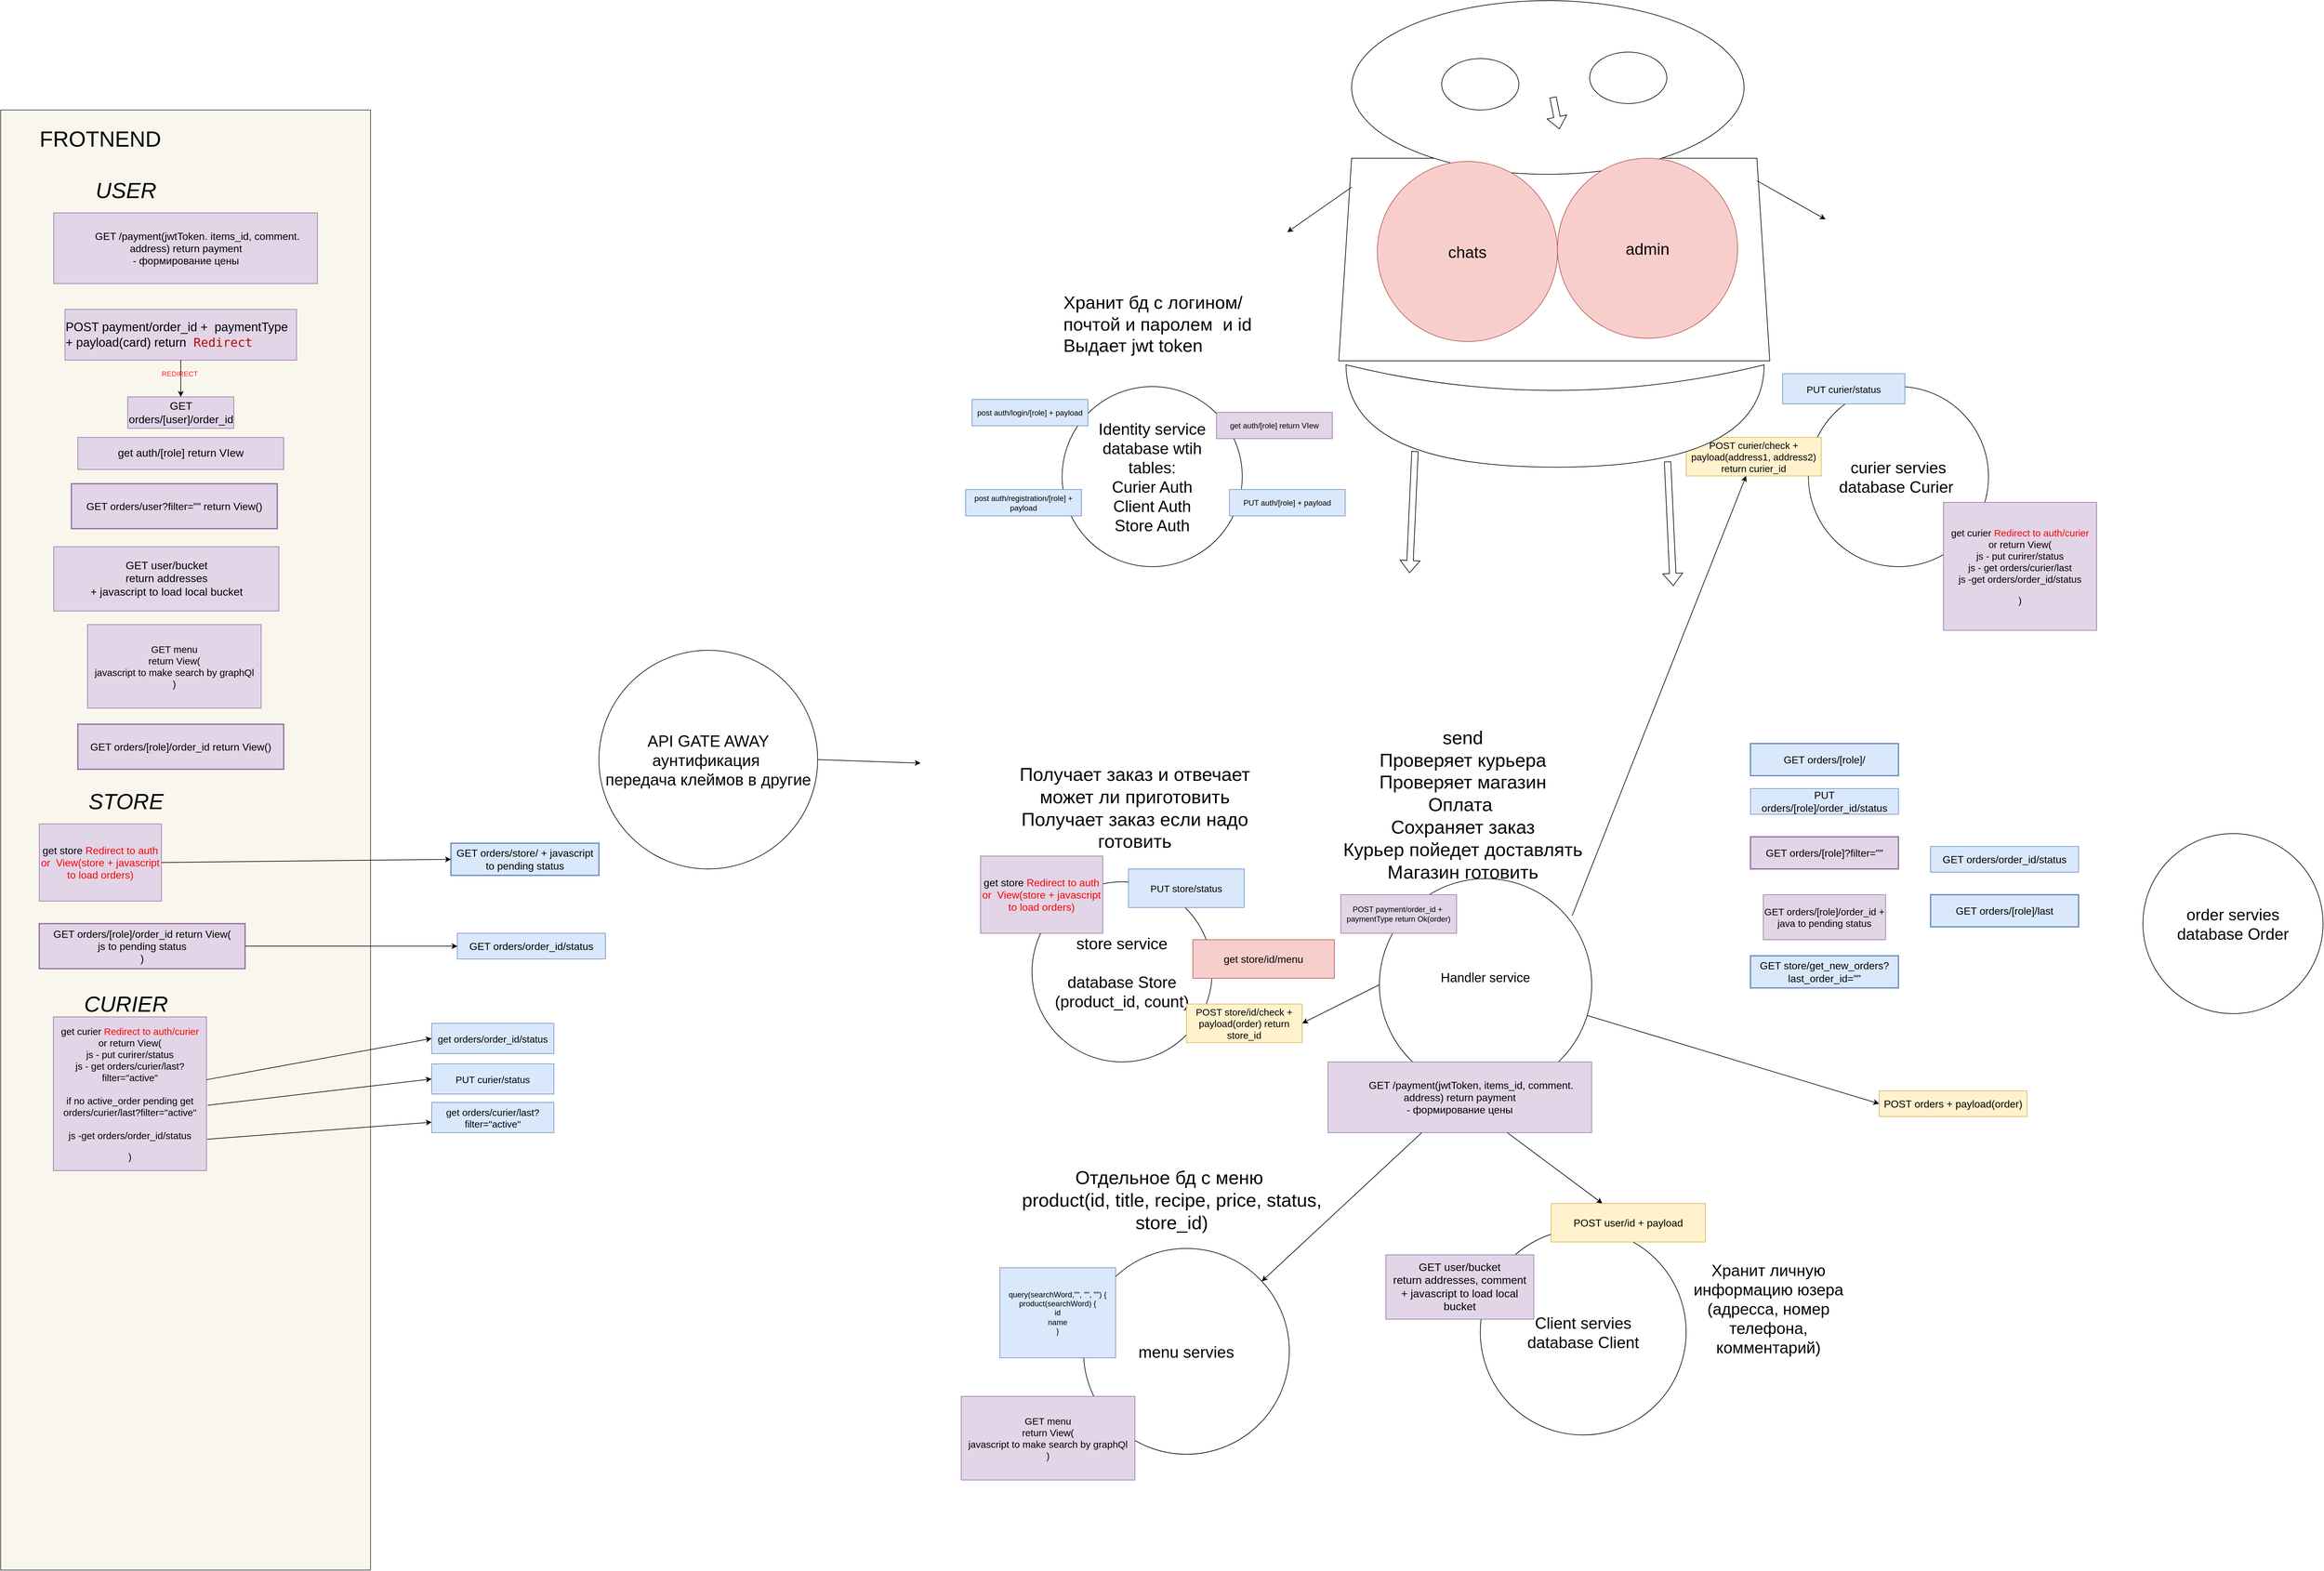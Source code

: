 <mxfile version="24.5.3" type="device">
  <diagram id="R2lEEEUBdFMjLlhIrx00" name="Page-1">
    <mxGraphModel dx="4880" dy="1977" grid="1" gridSize="10" guides="1" tooltips="1" connect="1" arrows="1" fold="1" page="1" pageScale="1" pageWidth="850" pageHeight="1100" math="0" shadow="0" extFonts="Permanent Marker^https://fonts.googleapis.com/css?family=Permanent+Marker">
      <root>
        <mxCell id="0" />
        <mxCell id="1" parent="0" />
        <mxCell id="Ky2Qih_hSy-ksreulfnS-13" value="" style="shape=trapezoid;perimeter=trapezoidPerimeter;whiteSpace=wrap;html=1;fixedSize=1;" parent="1" vertex="1">
          <mxGeometry x="-600" y="-675" width="670" height="315" as="geometry" />
        </mxCell>
        <mxCell id="Ky2Qih_hSy-ksreulfnS-9" value="" style="ellipse;whiteSpace=wrap;html=1;" parent="1" vertex="1">
          <mxGeometry x="-580" y="-920" width="610" height="270" as="geometry" />
        </mxCell>
        <mxCell id="zL88cZ5-dbj0pFDrKGPi-1" value="&lt;font style=&quot;font-size: 25px;&quot;&gt;Identity service&lt;/font&gt;&lt;div&gt;database wtih&lt;/div&gt;&lt;div&gt;tables:&lt;/div&gt;&lt;div&gt;Curier Auth&lt;/div&gt;&lt;div&gt;Client Auth&lt;br&gt;&lt;/div&gt;&lt;div&gt;Store Auth&lt;br&gt;&lt;/div&gt;" style="ellipse;whiteSpace=wrap;html=1;aspect=fixed;fontSize=25;" parent="1" vertex="1">
          <mxGeometry x="-1030" y="-320" width="280" height="280" as="geometry" />
        </mxCell>
        <mxCell id="zL88cZ5-dbj0pFDrKGPi-2" value="&lt;font style=&quot;font-size: 25px;&quot;&gt;store service&lt;/font&gt;&lt;div style=&quot;font-size: 25px;&quot;&gt;&lt;font style=&quot;font-size: 25px;&quot;&gt;&lt;br style=&quot;font-size: 25px;&quot;&gt;&lt;/font&gt;&lt;/div&gt;&lt;div style=&quot;font-size: 25px;&quot;&gt;&lt;span style=&quot;font-size: 25px;&quot;&gt;database Store&lt;/span&gt;&lt;/div&gt;&lt;div style=&quot;font-size: 25px;&quot;&gt;(product_id, count)&lt;/div&gt;" style="ellipse;whiteSpace=wrap;html=1;aspect=fixed;fontSize=25;" parent="1" vertex="1">
          <mxGeometry x="-1076.82" y="450" width="280" height="280" as="geometry" />
        </mxCell>
        <mxCell id="QIvz0lLibbmk9-35OR3x-1" value="&lt;font style=&quot;font-size: 25px;&quot;&gt;chats&lt;/font&gt;" style="ellipse;whiteSpace=wrap;html=1;aspect=fixed;fillColor=#f8cecc;strokeColor=#b85450;fontSize=25;" parent="1" vertex="1">
          <mxGeometry x="-540" y="-670" width="280" height="280" as="geometry" />
        </mxCell>
        <mxCell id="QIvz0lLibbmk9-35OR3x-2" value="&lt;font style=&quot;font-size: 25px;&quot;&gt;curier servies&lt;/font&gt;&lt;div style=&quot;font-size: 25px;&quot;&gt;database Curier&amp;nbsp;&lt;/div&gt;" style="ellipse;whiteSpace=wrap;html=1;aspect=fixed;fontSize=25;" parent="1" vertex="1">
          <mxGeometry x="130" y="-320" width="280" height="280" as="geometry" />
        </mxCell>
        <mxCell id="QIvz0lLibbmk9-35OR3x-7" value="&lt;font style=&quot;font-size: 25px;&quot;&gt;order servies&lt;/font&gt;&lt;div style=&quot;font-size: 25px;&quot;&gt;database Order&lt;/div&gt;" style="ellipse;whiteSpace=wrap;html=1;aspect=fixed;fontSize=25;" parent="1" vertex="1">
          <mxGeometry x="650" y="375" width="280" height="280" as="geometry" />
        </mxCell>
        <mxCell id="QIvz0lLibbmk9-35OR3x-8" value="&lt;font style=&quot;font-size: 25px;&quot;&gt;Client servies&lt;/font&gt;&lt;div style=&quot;font-size: 25px;&quot;&gt;database Client&lt;/div&gt;" style="ellipse;whiteSpace=wrap;html=1;aspect=fixed;fontSize=25;" parent="1" vertex="1">
          <mxGeometry x="-380" y="990" width="320" height="320" as="geometry" />
        </mxCell>
        <mxCell id="QIvz0lLibbmk9-35OR3x-9" value="API GATE AWAY&lt;div style=&quot;font-size: 25px;&quot;&gt;аунтификация&amp;nbsp;&lt;br style=&quot;font-size: 25px;&quot;&gt;передача клеймов в другие&lt;/div&gt;" style="ellipse;whiteSpace=wrap;html=1;aspect=fixed;fontSize=25;" parent="1" vertex="1">
          <mxGeometry x="-1750" y="90" width="340" height="340" as="geometry" />
        </mxCell>
        <mxCell id="QIvz0lLibbmk9-35OR3x-12" value="" style="endArrow=classic;html=1;rounded=0;exitX=1;exitY=0.5;exitDx=0;exitDy=0;" parent="1" source="QIvz0lLibbmk9-35OR3x-9" edge="1">
          <mxGeometry width="50" height="50" relative="1" as="geometry">
            <mxPoint x="-750" y="80" as="sourcePoint" />
            <mxPoint x="-1250.0" y="265.492" as="targetPoint" />
          </mxGeometry>
        </mxCell>
        <mxCell id="QIvz0lLibbmk9-35OR3x-13" value="&lt;h1 style=&quot;margin-top: 0px; font-size: 28px;&quot;&gt;&lt;font style=&quot;font-size: 28px;&quot;&gt;&lt;br&gt;&lt;/font&gt;&lt;/h1&gt;&lt;div style=&quot;font-size: 28px;&quot;&gt;&lt;font style=&quot;font-size: 28px;&quot;&gt;&lt;br&gt;&lt;span style=&quot;background-color: initial;&quot;&gt;Хранит бд с логином/почтой и паролем&amp;nbsp; и id&lt;/span&gt;&lt;br&gt;&lt;/font&gt;&lt;/div&gt;&lt;div style=&quot;font-size: 28px;&quot;&gt;&lt;font style=&quot;font-size: 28px;&quot;&gt;Выдает jwt token&lt;/font&gt;&lt;/div&gt;&lt;div style=&quot;font-size: 28px;&quot;&gt;&lt;font style=&quot;font-size: 28px;&quot;&gt;&amp;nbsp;&lt;/font&gt;&lt;/div&gt;" style="text;html=1;whiteSpace=wrap;overflow=hidden;rounded=0;" parent="1" vertex="1">
          <mxGeometry x="-1030" y="-560" width="320" height="391" as="geometry" />
        </mxCell>
        <mxCell id="QIvz0lLibbmk9-35OR3x-15" value="post auth/login/[role]&lt;span style=&quot;color: rgba(0, 0, 0, 0); font-family: monospace; font-size: 0px; text-align: start; text-wrap: nowrap;&quot;&gt;%3CmxGraphModel%3E%3Croot%3E%3CmxCell%20id%3D%220%22%2F%3E%3CmxCell%20id%3D%221%22%20parent%3D%220%22%2F%3E%3CmxCell%20id%3D%222%22%20value%3D%22AUTH%26lt%3Bdiv%26gt%3B%D0%BF%D0%BE%D1%87%D1%82%D0%B0%26lt%3B%2Fdiv%26gt%3B%26lt%3Bdiv%26gt%3B%D0%BF%D0%B0%D1%80%D0%BE%D0%BB%D1%8C%26lt%3B%2Fdiv%26gt%3B%26lt%3Bdiv%26gt%3B%D0%BA%D0%BD%D0%BE%D0%BF%D0%BA%D0%B0%20auth%26lt%3Bbr%26gt%3B%26lt%3B%2Fdiv%26gt%3B%22%20style%3D%22rounded%3D0%3BwhiteSpace%3Dwrap%3Bhtml%3D1%3B%22%20vertex%3D%221%22%20parent%3D%221%22%3E%3CmxGeometry%20x%3D%22-380%22%20y%3D%22491%22%20width%3D%22180%22%20height%3D%22180%22%20as%3D%22geometry%22%2F%3E%3C%2FmxCell%3E%3CmxCell%20id%3D%223%22%20value%3D%22client%2Fauth%22%20style%3D%22rounded%3D0%3BwhiteSpace%3Dwrap%3Bhtml%3D1%3BfillColor%3D%23fff2cc%3BstrokeColor%3D%23d6b656%3B%22%20vertex%3D%221%22%20parent%3D%221%22%3E%3CmxGeometry%20x%3D%22-380%22%20y%3D%22450%22%20width%3D%22180%22%20height%3D%2241%22%20as%3D%22geometry%22%2F%3E%3C%2FmxCell%3E%3C%2Froot%3E%3C%2FmxGraphModel%lol&lt;/span&gt;&amp;nbsp;+ payload" style="rounded=0;whiteSpace=wrap;html=1;fillColor=#dae8fc;strokeColor=#6c8ebf;" parent="1" vertex="1">
          <mxGeometry x="-1170" y="-300" width="180" height="41" as="geometry" />
        </mxCell>
        <mxCell id="QIvz0lLibbmk9-35OR3x-20" value="post auth/registration/[role]&lt;span style=&quot;color: rgba(0, 0, 0, 0); font-family: monospace; font-size: 0px; text-align: start; text-wrap: nowrap;&quot;&gt;%3CmxGraphModel%3E%3Croot%3E%3CmxCell%20id%3D%220%22%2F%3E%3CmxCell%20id%3D%221%22%20parent%3D%220%22%2F%3E%3CmxCell%20id%3D%222%22%20value%3D%22AUTH%26lt%3Bdiv%26gt%3B%D0%BF%D0%BE%D1%87%D1%82%D0%B0%26lt%3B%2Fdiv%26gt%3B%26lt%3Bdiv%26gt%3B%D0%BF%D0%B0%D1%80%D0%BE%D0%BB%D1%8C%26lt%3B%2Fdiv%26gt%3B%26lt%3Bdiv%26gt%3B%D0%BA%D0%BD%D0%BE%D0%BF%D0%BA%D0%B0%20auth%26lt%3Bbr%26gt%3B%26lt%3B%2Fdiv%26gt%3B%22%20style%3D%22rounded%3D0%3BwhiteSpace%3Dwrap%3Bhtml%3D1%3B%22%20vertex%3D%221%22%20parent%3D%221%22%3E%3CmxGeometry%20x%3D%22-380%22%20y%3D%22491%22%20width%3D%22180%22%20height%3D%22180%22%20as%3D%22geometry%22%2F%3E%3C%2FmxCell%3E%3CmxCell%20id%3D%223%22%20value%3D%22client%2Fauth%22%20style%3D%22rounded%3D0%3BwhiteSpace%3Dwrap%3Bhtml%3D1%3BfillColor%3D%23fff2cc%3BstrokeColor%3D%23d6b656%3B%22%20vertex%3D%221%22%20parent%3D%221%22%3E%3CmxGeometry%20x%3D%22-380%22%20y%3D%22450%22%20width%3D%22180%22%20height%3D%2241%22%20as%3D%22geometry%22%2F%3E%3C%2FmxCell%3E%3C%2Froot%3E%3C%2FmxGraphModel%lol&lt;/span&gt;&amp;nbsp;+ payload" style="rounded=0;whiteSpace=wrap;html=1;fillColor=#dae8fc;strokeColor=#6c8ebf;" parent="1" vertex="1">
          <mxGeometry x="-1180" y="-160" width="180" height="41" as="geometry" />
        </mxCell>
        <mxCell id="QIvz0lLibbmk9-35OR3x-24" value="get auth/[role] return VIew" style="rounded=0;whiteSpace=wrap;html=1;fillColor=#e1d5e7;strokeColor=#9673a6;" parent="1" vertex="1">
          <mxGeometry x="-790" y="-280" width="180" height="41" as="geometry" />
        </mxCell>
        <mxCell id="QIvz0lLibbmk9-35OR3x-27" value="PUT auth/[role]&lt;span style=&quot;color: rgba(0, 0, 0, 0); font-family: monospace; font-size: 0px; text-align: start; text-wrap: nowrap;&quot;&gt;%3CmxGraphModel%3E%3Croot%3E%3CmxCell%20id%3D%220%22%2F%3E%3CmxCell%20id%3D%221%22%20parent%3D%220%22%2F%3E%3CmxCell%20id%3D%222%22%20value%3D%22AUTH%26lt%3Bdiv%26gt%3B%D0%BF%D0%BE%D1%87%D1%82%D0%B0%26lt%3B%2Fdiv%26gt%3B%26lt%3Bdiv%26gt%3B%D0%BF%D0%B0%D1%80%D0%BE%D0%BB%D1%8C%26lt%3B%2Fdiv%26gt%3B%26lt%3Bdiv%26gt%3B%D0%BA%D0%BD%D0%BE%D0%BF%D0%BA%D0%B0%20auth%26lt%3Bbr%26gt%3B%26lt%3B%2Fdiv%26gt%3B%22%20style%3D%22rounded%3D0%3BwhiteSpace%3Dwrap%3Bhtml%3D1%3B%22%20vertex%3D%221%22%20parent%3D%221%22%3E%3CmxGeometry%20x%3D%22-380%22%20y%3D%22491%22%20width%3D%22180%22%20height%3D%22180%22%20as%3D%22geometry%22%2F%3E%3C%2FmxCell%3E%3CmxCell%20id%3D%223%22%20value%3D%22client%2Fauth%22%20style%3D%22rounded%3D0%3BwhiteSpace%3Dwrap%3Bhtml%3D1%3BfillColor%3D%23fff2cc%3BstrokeColor%3D%23d6b656%3B%22%20vertex%3D%221%22%20parent%3D%221%22%3E%3CmxGeometry%20x%3D%22-380%22%20y%3D%22450%22%20width%3D%22180%22%20height%3D%2241%22%20as%3D%22geometry%22%2F%3E%3C%2FmxCell%3E%3C%2Froot%3E%3C%2FmxGraphModel%lol&lt;/span&gt;&amp;nbsp;+ payload" style="rounded=0;whiteSpace=wrap;html=1;fillColor=#dae8fc;strokeColor=#6c8ebf;" parent="1" vertex="1">
          <mxGeometry x="-770" y="-160" width="180" height="41" as="geometry" />
        </mxCell>
        <mxCell id="QIvz0lLibbmk9-35OR3x-31" value="GET orders/[role]?filter=&quot;&quot;" style="rounded=0;whiteSpace=wrap;html=1;fillColor=#e1d5e7;strokeColor=#9673a6;strokeWidth=2;fontSize=16;" parent="1" vertex="1">
          <mxGeometry x="40" y="380" width="230" height="50" as="geometry" />
        </mxCell>
        <mxCell id="QIvz0lLibbmk9-35OR3x-33" value="PUT store/status" style="rounded=0;whiteSpace=wrap;html=1;fillColor=#dae8fc;strokeColor=#6c8ebf;fontSize=15;" parent="1" vertex="1">
          <mxGeometry x="-926.82" y="430" width="180" height="60" as="geometry" />
        </mxCell>
        <mxCell id="QIvz0lLibbmk9-35OR3x-35" value="GET orders/[role]/order_id + java to pending status" style="rounded=0;whiteSpace=wrap;html=1;fillColor=#e1d5e7;strokeColor=#9673a6;fontSize=15;" parent="1" vertex="1">
          <mxGeometry x="60" y="470" width="190" height="70" as="geometry" />
        </mxCell>
        <mxCell id="QIvz0lLibbmk9-35OR3x-37" value="get store &lt;font color=&quot;#ff0000&quot;&gt;Redirect to auth or&amp;nbsp; View(store + javascript to load orders)&lt;/font&gt;" style="rounded=0;whiteSpace=wrap;html=1;fontSize=16;fillColor=#e1d5e7;strokeColor=#9673a6;" parent="1" vertex="1">
          <mxGeometry x="-1156.82" y="410" width="190" height="120" as="geometry" />
        </mxCell>
        <mxCell id="QIvz0lLibbmk9-35OR3x-38" value="get store/id/menu" style="rounded=0;whiteSpace=wrap;html=1;fontSize=16;fillColor=#f8cecc;strokeColor=#b85450;" parent="1" vertex="1">
          <mxGeometry x="-826.82" y="540" width="220" height="60" as="geometry" />
        </mxCell>
        <mxCell id="QIvz0lLibbmk9-35OR3x-39" value="POST store/id/check + payload(order) return store_id" style="rounded=0;whiteSpace=wrap;html=1;fillColor=#fff2cc;strokeColor=#d6b656;fontSize=15;" parent="1" vertex="1">
          <mxGeometry x="-836.82" y="640" width="180" height="60" as="geometry" />
        </mxCell>
        <mxCell id="QIvz0lLibbmk9-35OR3x-40" value="&lt;font style=&quot;font-size: 20px;&quot;&gt;Handler service&lt;/font&gt;&lt;div&gt;&lt;font style=&quot;font-size: 20px;&quot;&gt;&lt;br&gt;&lt;/font&gt;&lt;/div&gt;" style="ellipse;whiteSpace=wrap;html=1;aspect=fixed;" parent="1" vertex="1">
          <mxGeometry x="-536.82" y="445" width="330" height="330" as="geometry" />
        </mxCell>
        <mxCell id="QIvz0lLibbmk9-35OR3x-44" value="Получает заказ и отвечает может ли приготовить&lt;div&gt;Получает заказ если надо готовить&lt;/div&gt;" style="text;html=1;align=center;verticalAlign=middle;whiteSpace=wrap;rounded=0;fontSize=29;" parent="1" vertex="1">
          <mxGeometry x="-1101.82" y="230" width="370" height="210" as="geometry" />
        </mxCell>
        <mxCell id="QIvz0lLibbmk9-35OR3x-48" value="POST curier/check + payload(address1, address2)&lt;div&gt;return curier_id&lt;/div&gt;" style="rounded=0;whiteSpace=wrap;html=1;fillColor=#fff2cc;strokeColor=#d6b656;fontSize=15;" parent="1" vertex="1">
          <mxGeometry x="-60" y="-241" width="210" height="60" as="geometry" />
        </mxCell>
        <mxCell id="QIvz0lLibbmk9-35OR3x-50" value="POST orders + payload(order)" style="rounded=0;whiteSpace=wrap;html=1;fillColor=#fff2cc;strokeColor=#d6b656;fontSize=16;" parent="1" vertex="1">
          <mxGeometry x="240" y="775" width="230" height="40" as="geometry" />
        </mxCell>
        <mxCell id="QIvz0lLibbmk9-35OR3x-52" value="&lt;div&gt;&lt;br&gt;&lt;/div&gt;&lt;div&gt;send&lt;/div&gt;&lt;div&gt;Проверяет курьера&lt;/div&gt;&lt;div&gt;Проверяет магазин&lt;/div&gt;&lt;div&gt;Оплата&amp;nbsp;&lt;/div&gt;&lt;div&gt;Сохраняет заказ&lt;/div&gt;Курьер пойедет доставлять&lt;div&gt;&lt;div&gt;Магазин готовить&lt;br&gt;&lt;div&gt;&lt;br&gt;&lt;/div&gt;&lt;/div&gt;&lt;/div&gt;" style="text;html=1;align=center;verticalAlign=middle;whiteSpace=wrap;rounded=0;fontSize=29;" parent="1" vertex="1">
          <mxGeometry x="-596.82" y="205" width="380" height="250" as="geometry" />
        </mxCell>
        <mxCell id="QIvz0lLibbmk9-35OR3x-53" value="menu servies" style="ellipse;whiteSpace=wrap;html=1;aspect=fixed;fontSize=25;" parent="1" vertex="1">
          <mxGeometry x="-996.82" y="1020" width="320" height="320" as="geometry" />
        </mxCell>
        <mxCell id="QIvz0lLibbmk9-35OR3x-54" value="Отдельное бд с меню&amp;nbsp;&lt;div&gt;product(id, title, recipe, price, status, store_id)&lt;/div&gt;" style="text;html=1;align=center;verticalAlign=middle;whiteSpace=wrap;rounded=0;fontSize=29;" parent="1" vertex="1">
          <mxGeometry x="-1111.82" y="840" width="505" height="210" as="geometry" />
        </mxCell>
        <mxCell id="QIvz0lLibbmk9-35OR3x-74" value="&lt;span style=&quot;white-space: pre; font-size: 16px;&quot;&gt;&#x9;&lt;/span&gt;GET /payment(jwtToken, items_id, comment. address) return payment&lt;div&gt;- формирование цены&lt;/div&gt;" style="rounded=0;whiteSpace=wrap;html=1;fillColor=#e1d5e7;strokeColor=#9673a6;fontSize=16;" parent="1" vertex="1">
          <mxGeometry x="-616.82" y="730" width="410" height="110" as="geometry" />
        </mxCell>
        <mxCell id="QIvz0lLibbmk9-35OR3x-77" value="POST payment/order_id +&amp;nbsp; paymentType return&lt;span style=&quot;color: rgba(0, 0, 0, 0); font-family: monospace; font-size: 0px; text-align: start; text-wrap: nowrap;&quot;&gt;%3CmxGraphModel%3E%3Croot%3E%3CmxCell%20id%3D%220%22%2F%3E%3CmxCell%20id%3D%221%22%20parent%3D%220%22%2F%3E%3CmxCell%20id%3D%222%22%20value%3D%22%D0%97%D0%90%D0%9A%D0%90%D0%97%D0%90%26lt%3Bdiv%26gt%3B%26lt%3Bdiv%26gt%3Bitems%26lt%3B%2Fdiv%26gt%3B%26lt%3Bdiv%26gt%3B%D0%BA%D0%BE%D0%BC%D0%BC%D0%B5%D0%BD%D1%82%D0%B0%D1%80%D0%B8%D0%B9%26lt%3B%2Fdiv%26gt%3B%26lt%3Bdiv%26gt%3B%26lt%3Bspan%20style%3D%26quot%3Bbackground-color%3A%20initial%3B%26quot%3B%26gt%3B%D0%B0%D0%B4%D1%80%D0%B5%D1%81%D1%81%26lt%3B%2Fspan%26gt%3B%26lt%3B%2Fdiv%26gt%3B%26lt%3B%2Fdiv%26gt%3B%26lt%3Bdiv%26gt%3B%26lt%3Bspan%20style%3D%26quot%3Bbackground-color%3A%20initial%3B%26quot%3B%26gt%3B%D0%BA%D0%BD%D0%BE%D0%BF%D0%BA%D0%B0%20%D0%B4%D0%BB%D1%8F%20%D1%81%D0%B2%D1%8F%D0%B7%D0%B8%20%D1%81%20%D0%BA%D1%83%D1%80%D1%8C%D0%B5%D1%80%D0%BE%D0%BC%26lt%3B%2Fspan%26gt%3B%26lt%3B%2Fdiv%26gt%3B%26lt%3Bdiv%26gt%3B%26lt%3Bspan%20style%3D%26quot%3Bbackground-color%3A%20initial%3B%26quot%3B%26gt%3B%D1%81%D1%82%D0%B0%D1%82%D1%83%D1%81%20%D0%B7%D0%B0%D0%BA%D0%B0%D0%B7%D0%B0%26lt%3B%2Fspan%26gt%3B%26lt%3B%2Fdiv%26gt%3B%26lt%3Bdiv%26gt%3B%D0%BE%D1%82%D0%BC%D0%B5%D0%BD%D0%B8%D1%82%D1%8C%20%D0%B7%D0%B0%D0%BA%D0%B0%D0%B7%26lt%3B%2Fdiv%26gt%3B%26lt%3Bdiv%26gt%3B%D0%BA%D0%BD%D0%BE%D0%BF%D0%BA%D0%B0%20%D0%BC%D0%B5%D0%BD%D1%8E%26lt%3B%2Fdiv%26gt%3B%22%20style%3D%22rounded%3D0%3BwhiteSpace%3Dwrap%3Bhtml%3D1%3B%22%20vertex%3D%221%22%20parent%3D%221%22%3E%3CmxGeometry%20x%3D%22850%22%20y%3D%22-190%22%20width%3D%22180%22%20height%3D%22180%22%20as%3D%22geometry%22%2F%3E%3C%2FmxCell%3E%3C%2Froot%3E%3C%2FmxGraphModel%3E&lt;/span&gt;&amp;nbsp;Ok(order)" style="rounded=0;whiteSpace=wrap;html=1;fillColor=#e1d5e7;strokeColor=#9673a6;" parent="1" vertex="1">
          <mxGeometry x="-596.82" y="470" width="180" height="60" as="geometry" />
        </mxCell>
        <mxCell id="QIvz0lLibbmk9-35OR3x-79" value="" style="endArrow=classic;html=1;rounded=0;" parent="1" source="QIvz0lLibbmk9-35OR3x-74" target="QIvz0lLibbmk9-35OR3x-53" edge="1">
          <mxGeometry width="50" height="50" relative="1" as="geometry">
            <mxPoint x="-286.82" y="1100" as="sourcePoint" />
            <mxPoint x="-626.82" y="1120" as="targetPoint" />
          </mxGeometry>
        </mxCell>
        <mxCell id="QIvz0lLibbmk9-35OR3x-80" value="" style="endArrow=classic;html=1;rounded=0;entryX=1;entryY=0.5;entryDx=0;entryDy=0;exitX=0;exitY=0.5;exitDx=0;exitDy=0;" parent="1" source="QIvz0lLibbmk9-35OR3x-40" target="QIvz0lLibbmk9-35OR3x-39" edge="1">
          <mxGeometry width="50" height="50" relative="1" as="geometry">
            <mxPoint x="-456.82" y="610" as="sourcePoint" />
            <mxPoint x="-406.82" y="560" as="targetPoint" />
          </mxGeometry>
        </mxCell>
        <mxCell id="uSp2vb8cIfK5iEtFHCDi-3" value="PUT curier/status" style="rounded=0;whiteSpace=wrap;html=1;fillColor=#dae8fc;strokeColor=#6c8ebf;fontSize=15;" parent="1" vertex="1">
          <mxGeometry x="90" y="-340" width="190" height="47" as="geometry" />
        </mxCell>
        <mxCell id="uSp2vb8cIfK5iEtFHCDi-5" value="query(searchWord,&quot;&quot;, &quot;&quot;, &quot;&quot;) {&lt;div&gt;product(&lt;span style=&quot;background-color: initial;&quot;&gt;searchWord&lt;/span&gt;&lt;span style=&quot;background-color: initial;&quot;&gt;) {&lt;/span&gt;&lt;/div&gt;&lt;div&gt;id&lt;/div&gt;&lt;div&gt;name&lt;/div&gt;&lt;div&gt;}&lt;/div&gt;" style="rounded=0;whiteSpace=wrap;html=1;fillColor=#dae8fc;strokeColor=#6c8ebf;" parent="1" vertex="1">
          <mxGeometry x="-1126.82" y="1050" width="180" height="140" as="geometry" />
        </mxCell>
        <mxCell id="uSp2vb8cIfK5iEtFHCDi-6" value="" style="rounded=0;whiteSpace=wrap;html=1;fillColor=#f9f7ed;strokeColor=#36393d;" parent="1" vertex="1">
          <mxGeometry x="-2680" y="-750" width="575" height="2270" as="geometry" />
        </mxCell>
        <mxCell id="uSp2vb8cIfK5iEtFHCDi-7" value="FROTNEND" style="text;html=1;align=center;verticalAlign=middle;whiteSpace=wrap;rounded=0;fontSize=34;" parent="1" vertex="1">
          <mxGeometry x="-2650" y="-720" width="250" height="30" as="geometry" />
        </mxCell>
        <mxCell id="uSp2vb8cIfK5iEtFHCDi-10" value="&lt;span style=&quot;white-space: pre; font-size: 16px;&quot;&gt;&#x9;&lt;/span&gt;GET /payment(jwtToken. items_id, comment. address) return payment&lt;div&gt;- формирование цены&lt;/div&gt;" style="rounded=0;whiteSpace=wrap;html=1;fontSize=16;fillColor=#e1d5e7;strokeColor=#9673a6;" parent="1" vertex="1">
          <mxGeometry x="-2597.5" y="-590" width="410" height="110" as="geometry" />
        </mxCell>
        <mxCell id="uSp2vb8cIfK5iEtFHCDi-18" value="" style="edgeStyle=orthogonalEdgeStyle;rounded=0;orthogonalLoop=1;jettySize=auto;html=1;endArrow=none;endFill=0;" parent="1" source="uSp2vb8cIfK5iEtFHCDi-11" target="uSp2vb8cIfK5iEtFHCDi-15" edge="1">
          <mxGeometry relative="1" as="geometry" />
        </mxCell>
        <mxCell id="uSp2vb8cIfK5iEtFHCDi-19" value="&lt;font color=&quot;#ff1100&quot;&gt;REDIRECT&lt;/font&gt;" style="edgeLabel;html=1;align=center;verticalAlign=middle;resizable=0;points=[];" parent="uSp2vb8cIfK5iEtFHCDi-18" vertex="1" connectable="0">
          <mxGeometry x="-0.287" y="-2" relative="1" as="geometry">
            <mxPoint as="offset" />
          </mxGeometry>
        </mxCell>
        <mxCell id="uSp2vb8cIfK5iEtFHCDi-11" value="&lt;div style=&quot;text-align: start;&quot;&gt;&lt;span style=&quot;background-color: initial;&quot;&gt;POST payment/order_id +&amp;nbsp; paymentType&amp;nbsp; + payload(card) return&lt;font face=&quot;monospace&quot; color=&quot;#ba0000&quot;&gt;&lt;span style=&quot;text-wrap: nowrap;&quot;&gt;&amp;nbsp;Redirect&lt;/span&gt;&lt;/font&gt;&lt;/span&gt;&lt;/div&gt;" style="rounded=0;whiteSpace=wrap;html=1;fontSize=19;fillColor=#e1d5e7;strokeColor=#9673a6;" parent="1" vertex="1">
          <mxGeometry x="-2580" y="-440" width="360" height="79" as="geometry" />
        </mxCell>
        <mxCell id="uSp2vb8cIfK5iEtFHCDi-52" value="" style="edgeStyle=orthogonalEdgeStyle;rounded=0;orthogonalLoop=1;jettySize=auto;html=1;endArrow=none;endFill=0;startArrow=classic;startFill=1;" parent="1" source="uSp2vb8cIfK5iEtFHCDi-15" target="uSp2vb8cIfK5iEtFHCDi-11" edge="1">
          <mxGeometry relative="1" as="geometry" />
        </mxCell>
        <mxCell id="uSp2vb8cIfK5iEtFHCDi-15" value="GET orders/[user]/order_id" style="rounded=0;whiteSpace=wrap;html=1;fontSize=17;fillColor=#e1d5e7;strokeColor=#9673a6;" parent="1" vertex="1">
          <mxGeometry x="-2482.5" y="-304" width="165" height="49" as="geometry" />
        </mxCell>
        <mxCell id="uSp2vb8cIfK5iEtFHCDi-20" value="GET orders/user?filter=&quot;&quot; return View()" style="rounded=0;whiteSpace=wrap;html=1;strokeWidth=2;fontSize=16;fillColor=#e1d5e7;strokeColor=#9673a6;" parent="1" vertex="1">
          <mxGeometry x="-2570" y="-169" width="320" height="70" as="geometry" />
        </mxCell>
        <mxCell id="uSp2vb8cIfK5iEtFHCDi-21" value="GET user/bucket&lt;div style=&quot;font-size: 17px;&quot;&gt;return addresses, сomment&lt;/div&gt;&lt;div style=&quot;font-size: 17px;&quot;&gt;+ javascript to load local bucket&lt;/div&gt;" style="rounded=0;whiteSpace=wrap;html=1;fontSize=17;fillColor=#e1d5e7;strokeColor=#9673a6;" parent="1" vertex="1">
          <mxGeometry x="-526.82" y="1030" width="230" height="100" as="geometry" />
        </mxCell>
        <mxCell id="uSp2vb8cIfK5iEtFHCDi-22" value="GET user/bucket&lt;div style=&quot;font-size: 17px;&quot;&gt;return addresses&lt;/div&gt;&lt;div style=&quot;font-size: 17px;&quot;&gt;+ javascript to load local bucket&lt;/div&gt;" style="rounded=0;whiteSpace=wrap;html=1;fontSize=17;fillColor=#e1d5e7;strokeColor=#9673a6;" parent="1" vertex="1">
          <mxGeometry x="-2597.5" y="-71" width="350" height="100" as="geometry" />
        </mxCell>
        <mxCell id="uSp2vb8cIfK5iEtFHCDi-23" value="GET menu&lt;div&gt;return View(&lt;/div&gt;&lt;div&gt;javascript to make search by graphQl&lt;/div&gt;&lt;div&gt;)&lt;/div&gt;" style="rounded=0;whiteSpace=wrap;html=1;fontSize=15;fillColor=#e1d5e7;strokeColor=#9673a6;" parent="1" vertex="1">
          <mxGeometry x="-1186.82" y="1250" width="270" height="130" as="geometry" />
        </mxCell>
        <mxCell id="uSp2vb8cIfK5iEtFHCDi-24" value="GET menu&lt;div&gt;return View(&lt;/div&gt;&lt;div&gt;javascript to make search by graphQl&lt;/div&gt;&lt;div&gt;)&lt;/div&gt;" style="rounded=0;whiteSpace=wrap;html=1;fontSize=15;fillColor=#e1d5e7;strokeColor=#9673a6;" parent="1" vertex="1">
          <mxGeometry x="-2545" y="50" width="270" height="130" as="geometry" />
        </mxCell>
        <mxCell id="uSp2vb8cIfK5iEtFHCDi-26" value="" style="endArrow=classic;html=1;rounded=0;" parent="1" source="QIvz0lLibbmk9-35OR3x-74" target="uSp2vb8cIfK5iEtFHCDi-27" edge="1">
          <mxGeometry width="50" height="50" relative="1" as="geometry">
            <mxPoint x="-536.82" y="690" as="sourcePoint" />
            <mxPoint x="-486.82" y="640" as="targetPoint" />
          </mxGeometry>
        </mxCell>
        <mxCell id="uSp2vb8cIfK5iEtFHCDi-27" value="POST user/id + payload" style="rounded=0;whiteSpace=wrap;html=1;fillColor=#fff2cc;strokeColor=#d6b656;fontSize=16;" parent="1" vertex="1">
          <mxGeometry x="-270" y="950" width="240" height="60" as="geometry" />
        </mxCell>
        <mxCell id="uSp2vb8cIfK5iEtFHCDi-28" value="Хранит личную информацию юзера (адресса, номер телефона, комментарий)" style="text;html=1;align=center;verticalAlign=middle;whiteSpace=wrap;rounded=0;fontSize=25;" parent="1" vertex="1">
          <mxGeometry x="-76.82" y="1000" width="290" height="225" as="geometry" />
        </mxCell>
        <mxCell id="uSp2vb8cIfK5iEtFHCDi-29" value="get auth/[role] return VIew" style="rounded=0;whiteSpace=wrap;html=1;fontSize=17;fillColor=#e1d5e7;strokeColor=#9673a6;" parent="1" vertex="1">
          <mxGeometry x="-2560" y="-241" width="320" height="50" as="geometry" />
        </mxCell>
        <mxCell id="uSp2vb8cIfK5iEtFHCDi-35" value="GET orders/[role]/order_id return View()" style="rounded=0;whiteSpace=wrap;html=1;strokeWidth=2;fontSize=16;fillColor=#e1d5e7;strokeColor=#9673a6;" parent="1" vertex="1">
          <mxGeometry x="-2560" y="205" width="320" height="70" as="geometry" />
        </mxCell>
        <mxCell id="uSp2vb8cIfK5iEtFHCDi-36" value="GET orders/order_id/status" style="rounded=0;whiteSpace=wrap;html=1;fillColor=#dae8fc;strokeColor=#6c8ebf;fontSize=16;" parent="1" vertex="1">
          <mxGeometry x="320" y="395" width="230" height="40" as="geometry" />
        </mxCell>
        <mxCell id="uSp2vb8cIfK5iEtFHCDi-41" value="GET store/get_new_orders?last_order_id=&quot;&quot;" style="rounded=0;whiteSpace=wrap;html=1;fillColor=#dae8fc;strokeColor=#6c8ebf;strokeWidth=2;fontSize=16;" parent="1" vertex="1">
          <mxGeometry x="40" y="565" width="230" height="50" as="geometry" />
        </mxCell>
        <mxCell id="uSp2vb8cIfK5iEtFHCDi-45" value="&lt;i&gt;USER&lt;/i&gt;" style="text;html=1;align=center;verticalAlign=middle;whiteSpace=wrap;rounded=0;fontSize=34;" parent="1" vertex="1">
          <mxGeometry x="-2610" y="-640" width="250" height="30" as="geometry" />
        </mxCell>
        <mxCell id="uSp2vb8cIfK5iEtFHCDi-46" value="&lt;i&gt;STORE&lt;/i&gt;" style="text;html=1;align=center;verticalAlign=middle;whiteSpace=wrap;rounded=0;fontSize=34;" parent="1" vertex="1">
          <mxGeometry x="-2610" y="310" width="250" height="30" as="geometry" />
        </mxCell>
        <mxCell id="uSp2vb8cIfK5iEtFHCDi-47" value="get store &lt;font color=&quot;#ff0000&quot;&gt;Redirect to auth or&amp;nbsp; View(store + javascript to load orders)&lt;/font&gt;" style="rounded=0;whiteSpace=wrap;html=1;fontSize=16;fillColor=#e1d5e7;strokeColor=#9673a6;" parent="1" vertex="1">
          <mxGeometry x="-2620" y="360" width="190" height="120" as="geometry" />
        </mxCell>
        <mxCell id="uSp2vb8cIfK5iEtFHCDi-48" value="GET orders/[role]/order_id return View(&lt;br&gt;js to pending status&lt;br&gt;)" style="rounded=0;whiteSpace=wrap;html=1;strokeWidth=2;fontSize=16;fillColor=#e1d5e7;strokeColor=#9673a6;" parent="1" vertex="1">
          <mxGeometry x="-2620" y="515" width="320" height="70" as="geometry" />
        </mxCell>
        <mxCell id="uSp2vb8cIfK5iEtFHCDi-50" style="edgeStyle=orthogonalEdgeStyle;rounded=0;orthogonalLoop=1;jettySize=auto;html=1;exitX=0.5;exitY=1;exitDx=0;exitDy=0;" parent="1" edge="1">
          <mxGeometry relative="1" as="geometry">
            <mxPoint x="268.18" y="910" as="sourcePoint" />
            <mxPoint x="268.18" y="910" as="targetPoint" />
          </mxGeometry>
        </mxCell>
        <mxCell id="uSp2vb8cIfK5iEtFHCDi-51" value="GET orders/store/ + javascript to pending status" style="rounded=0;whiteSpace=wrap;html=1;fillColor=#dae8fc;strokeColor=#6c8ebf;strokeWidth=2;fontSize=16;" parent="1" vertex="1">
          <mxGeometry x="-1980" y="390" width="230" height="50" as="geometry" />
        </mxCell>
        <mxCell id="uSp2vb8cIfK5iEtFHCDi-54" value="" style="endArrow=classic;html=1;rounded=0;exitX=1;exitY=0.5;exitDx=0;exitDy=0;entryX=0;entryY=0.5;entryDx=0;entryDy=0;" parent="1" source="uSp2vb8cIfK5iEtFHCDi-47" target="uSp2vb8cIfK5iEtFHCDi-51" edge="1">
          <mxGeometry width="50" height="50" relative="1" as="geometry">
            <mxPoint x="-2130" y="550" as="sourcePoint" />
            <mxPoint x="-2080" y="500" as="targetPoint" />
          </mxGeometry>
        </mxCell>
        <mxCell id="uSp2vb8cIfK5iEtFHCDi-58" value="GET orders/order_id/status" style="rounded=0;whiteSpace=wrap;html=1;fillColor=#dae8fc;strokeColor=#6c8ebf;fontSize=16;" parent="1" vertex="1">
          <mxGeometry x="-1970" y="530" width="230" height="40" as="geometry" />
        </mxCell>
        <mxCell id="uSp2vb8cIfK5iEtFHCDi-59" value="" style="endArrow=classic;html=1;rounded=0;entryX=0;entryY=0.5;entryDx=0;entryDy=0;exitX=1;exitY=0.5;exitDx=0;exitDy=0;" parent="1" source="uSp2vb8cIfK5iEtFHCDi-48" target="uSp2vb8cIfK5iEtFHCDi-58" edge="1">
          <mxGeometry width="50" height="50" relative="1" as="geometry">
            <mxPoint x="-1835" y="820" as="sourcePoint" />
            <mxPoint x="-1530" y="120" as="targetPoint" />
          </mxGeometry>
        </mxCell>
        <mxCell id="uSp2vb8cIfK5iEtFHCDi-61" value="&lt;i&gt;CURIER&lt;/i&gt;" style="text;html=1;align=center;verticalAlign=middle;whiteSpace=wrap;rounded=0;fontSize=34;" parent="1" vertex="1">
          <mxGeometry x="-2610" y="625" width="250" height="30" as="geometry" />
        </mxCell>
        <mxCell id="uSp2vb8cIfK5iEtFHCDi-64" style="edgeStyle=orthogonalEdgeStyle;rounded=0;orthogonalLoop=1;jettySize=auto;html=1;exitX=0.5;exitY=1;exitDx=0;exitDy=0;" parent="1" source="uSp2vb8cIfK5iEtFHCDi-61" target="uSp2vb8cIfK5iEtFHCDi-61" edge="1">
          <mxGeometry relative="1" as="geometry" />
        </mxCell>
        <mxCell id="uSp2vb8cIfK5iEtFHCDi-66" value="&lt;font style=&quot;font-size: 15px;&quot;&gt;get curier &lt;font color=&quot;#ff0000&quot;&gt;Redirect to auth/curier&lt;/font&gt;&lt;/font&gt;&lt;div&gt;&lt;span style=&quot;font-size: 15px;&quot;&gt;or return View(&lt;/span&gt;&lt;/div&gt;&lt;div&gt;&lt;span style=&quot;font-size: 15px;&quot;&gt;js - put curirer/status&lt;/span&gt;&lt;/div&gt;&lt;div&gt;&lt;span style=&quot;font-size: 15px;&quot;&gt;js - get orders/curier/last&lt;/span&gt;&lt;/div&gt;&lt;div&gt;&lt;span style=&quot;font-size: 15px;&quot;&gt;js -get orders/order_id/status&lt;/span&gt;&lt;/div&gt;&lt;div&gt;&lt;br&gt;&lt;/div&gt;&lt;div&gt;&lt;span style=&quot;font-size: 15px;&quot;&gt;)&lt;/span&gt;&lt;/div&gt;" style="rounded=0;whiteSpace=wrap;html=1;fillColor=#e1d5e7;strokeColor=#9673a6;" parent="1" vertex="1">
          <mxGeometry x="340" y="-140" width="238" height="199" as="geometry" />
        </mxCell>
        <mxCell id="uSp2vb8cIfK5iEtFHCDi-67" value="admin" style="ellipse;whiteSpace=wrap;html=1;aspect=fixed;fillColor=#f8cecc;strokeColor=#b85450;fontSize=25;" parent="1" vertex="1">
          <mxGeometry x="-260" y="-675" width="280" height="280" as="geometry" />
        </mxCell>
        <mxCell id="uSp2vb8cIfK5iEtFHCDi-69" value="PUT orders/[role]/order_id/status" style="rounded=0;whiteSpace=wrap;html=1;fillColor=#dae8fc;strokeColor=#6c8ebf;fontSize=16;" parent="1" vertex="1">
          <mxGeometry x="40" y="305" width="230" height="40" as="geometry" />
        </mxCell>
        <mxCell id="uSp2vb8cIfK5iEtFHCDi-70" value="GET orders/[role]/" style="rounded=0;whiteSpace=wrap;html=1;fillColor=#dae8fc;strokeColor=#6c8ebf;strokeWidth=2;fontSize=16;" parent="1" vertex="1">
          <mxGeometry x="40" y="235" width="230" height="50" as="geometry" />
        </mxCell>
        <mxCell id="uSp2vb8cIfK5iEtFHCDi-72" value="GET orders/[role]/last" style="rounded=0;whiteSpace=wrap;html=1;fillColor=#dae8fc;strokeColor=#6c8ebf;strokeWidth=2;fontSize=16;" parent="1" vertex="1">
          <mxGeometry x="320" y="470" width="230" height="50" as="geometry" />
        </mxCell>
        <mxCell id="7rizeBEekU6UMLCColL1-7" value="" style="endArrow=classic;html=1;rounded=0;exitX=0.908;exitY=0.175;exitDx=0;exitDy=0;exitPerimeter=0;" parent="1" source="QIvz0lLibbmk9-35OR3x-40" target="QIvz0lLibbmk9-35OR3x-48" edge="1">
          <mxGeometry width="50" height="50" relative="1" as="geometry">
            <mxPoint x="-70" y="460" as="sourcePoint" />
            <mxPoint x="-20" y="410" as="targetPoint" />
          </mxGeometry>
        </mxCell>
        <mxCell id="Ky2Qih_hSy-ksreulfnS-1" value="" style="endArrow=classic;html=1;rounded=0;entryX=0;entryY=0.5;entryDx=0;entryDy=0;" parent="1" source="QIvz0lLibbmk9-35OR3x-40" target="QIvz0lLibbmk9-35OR3x-50" edge="1">
          <mxGeometry width="50" height="50" relative="1" as="geometry">
            <mxPoint x="-212.877" y="669.996" as="sourcePoint" />
            <mxPoint x="200" y="790" as="targetPoint" />
          </mxGeometry>
        </mxCell>
        <mxCell id="Ky2Qih_hSy-ksreulfnS-2" value="&lt;font style=&quot;font-size: 15px;&quot;&gt;get curier &lt;font color=&quot;#ff0000&quot;&gt;Redirect to auth/curier&lt;/font&gt;&lt;/font&gt;&lt;div&gt;&lt;span style=&quot;font-size: 15px;&quot;&gt;or return View(&lt;/span&gt;&lt;/div&gt;&lt;div&gt;&lt;span style=&quot;font-size: 15px;&quot;&gt;js - put curirer/status&lt;/span&gt;&lt;/div&gt;&lt;div&gt;&lt;span style=&quot;font-size: 15px;&quot;&gt;js - get orders/curier/last?filter=&quot;active&quot;&lt;/span&gt;&lt;/div&gt;&lt;div&gt;&lt;span style=&quot;font-size: 15px;&quot;&gt;&lt;br&gt;&lt;/span&gt;&lt;/div&gt;&lt;div&gt;&lt;span style=&quot;font-size: 15px;&quot;&gt;if no active_order pending&amp;nbsp;&lt;/span&gt;&lt;span style=&quot;font-size: 15px; background-color: initial;&quot;&gt;get orders/curier/last?filter=&quot;active&quot;&lt;/span&gt;&lt;/div&gt;&lt;div&gt;&lt;span style=&quot;font-size: 15px; background-color: initial;&quot;&gt;&lt;br&gt;&lt;/span&gt;&lt;/div&gt;&lt;div&gt;&lt;span style=&quot;font-size: 15px;&quot;&gt;js -get orders/order_id/status&lt;/span&gt;&lt;/div&gt;&lt;div&gt;&lt;br&gt;&lt;/div&gt;&lt;div&gt;&lt;span style=&quot;font-size: 15px;&quot;&gt;)&lt;/span&gt;&lt;/div&gt;" style="rounded=0;whiteSpace=wrap;html=1;fillColor=#e1d5e7;strokeColor=#9673a6;" parent="1" vertex="1">
          <mxGeometry x="-2598" y="660" width="238" height="239" as="geometry" />
        </mxCell>
        <mxCell id="Ky2Qih_hSy-ksreulfnS-3" value="PUT curier/status" style="rounded=0;whiteSpace=wrap;html=1;fillColor=#dae8fc;strokeColor=#6c8ebf;fontSize=15;" parent="1" vertex="1">
          <mxGeometry x="-2010" y="733" width="190" height="47" as="geometry" />
        </mxCell>
        <mxCell id="Ky2Qih_hSy-ksreulfnS-4" value="" style="endArrow=classic;html=1;rounded=0;exitX=1.008;exitY=0.575;exitDx=0;exitDy=0;exitPerimeter=0;entryX=0;entryY=0.5;entryDx=0;entryDy=0;" parent="1" source="Ky2Qih_hSy-ksreulfnS-2" target="Ky2Qih_hSy-ksreulfnS-3" edge="1">
          <mxGeometry width="50" height="50" relative="1" as="geometry">
            <mxPoint x="-2070" y="620" as="sourcePoint" />
            <mxPoint x="-2000" y="817" as="targetPoint" />
          </mxGeometry>
        </mxCell>
        <mxCell id="Ky2Qih_hSy-ksreulfnS-6" value="" style="ellipse;whiteSpace=wrap;html=1;" parent="1" vertex="1">
          <mxGeometry x="-440" y="-830" width="120" height="80" as="geometry" />
        </mxCell>
        <mxCell id="Ky2Qih_hSy-ksreulfnS-7" value="" style="ellipse;whiteSpace=wrap;html=1;" parent="1" vertex="1">
          <mxGeometry x="-210" y="-840" width="120" height="80" as="geometry" />
        </mxCell>
        <mxCell id="Ky2Qih_hSy-ksreulfnS-8" value="" style="shape=flexArrow;endArrow=classic;html=1;rounded=0;" parent="1" edge="1">
          <mxGeometry width="50" height="50" relative="1" as="geometry">
            <mxPoint x="-267" y="-770" as="sourcePoint" />
            <mxPoint x="-257" y="-720" as="targetPoint" />
          </mxGeometry>
        </mxCell>
        <mxCell id="Ky2Qih_hSy-ksreulfnS-10" value="" style="endArrow=classic;html=1;rounded=0;" parent="1" edge="1">
          <mxGeometry width="50" height="50" relative="1" as="geometry">
            <mxPoint x="50" y="-640" as="sourcePoint" />
            <mxPoint x="156.667" y="-580" as="targetPoint" />
          </mxGeometry>
        </mxCell>
        <mxCell id="Ky2Qih_hSy-ksreulfnS-11" value="" style="endArrow=classic;html=1;rounded=0;" parent="1" edge="1">
          <mxGeometry width="50" height="50" relative="1" as="geometry">
            <mxPoint x="-580" y="-630" as="sourcePoint" />
            <mxPoint x="-680" y="-560" as="targetPoint" />
          </mxGeometry>
        </mxCell>
        <mxCell id="Ky2Qih_hSy-ksreulfnS-15" value="" style="shape=xor;whiteSpace=wrap;html=1;rotation=90;" parent="1" vertex="1">
          <mxGeometry x="-343.26" y="-599.18" width="159.04" height="649.96" as="geometry" />
        </mxCell>
        <mxCell id="Ky2Qih_hSy-ksreulfnS-16" value="" style="shape=flexArrow;endArrow=classic;html=1;rounded=0;exitX=0.844;exitY=0.835;exitDx=0;exitDy=0;exitPerimeter=0;" parent="1" source="Ky2Qih_hSy-ksreulfnS-15" edge="1">
          <mxGeometry width="50" height="50" relative="1" as="geometry">
            <mxPoint x="-210" y="-270" as="sourcePoint" />
            <mxPoint x="-490" y="-30" as="targetPoint" />
          </mxGeometry>
        </mxCell>
        <mxCell id="Ky2Qih_hSy-ksreulfnS-17" value="" style="shape=flexArrow;endArrow=classic;html=1;rounded=0;exitX=0.945;exitY=0.231;exitDx=0;exitDy=0;exitPerimeter=0;" parent="1" source="Ky2Qih_hSy-ksreulfnS-15" edge="1">
          <mxGeometry width="50" height="50" relative="1" as="geometry">
            <mxPoint x="-210" y="-270" as="sourcePoint" />
            <mxPoint x="-80" y="-10" as="targetPoint" />
          </mxGeometry>
        </mxCell>
        <mxCell id="Ky2Qih_hSy-ksreulfnS-18" value="get orders/order_id/status" style="rounded=0;whiteSpace=wrap;html=1;fillColor=#dae8fc;strokeColor=#6c8ebf;fontSize=15;" parent="1" vertex="1">
          <mxGeometry x="-2010" y="670" width="190" height="47" as="geometry" />
        </mxCell>
        <mxCell id="Ky2Qih_hSy-ksreulfnS-19" value="" style="endArrow=classic;html=1;rounded=0;entryX=0;entryY=0.5;entryDx=0;entryDy=0;" parent="1" source="Ky2Qih_hSy-ksreulfnS-2" target="Ky2Qih_hSy-ksreulfnS-18" edge="1">
          <mxGeometry width="50" height="50" relative="1" as="geometry">
            <mxPoint x="-2090" y="830" as="sourcePoint" />
            <mxPoint x="-2040" y="780" as="targetPoint" />
          </mxGeometry>
        </mxCell>
        <mxCell id="Ky2Qih_hSy-ksreulfnS-20" value="&lt;div style=&quot;font-size: 12px;&quot;&gt;&lt;span style=&quot;font-size: 15px;&quot;&gt;get orders/curier/last?filter=&quot;active&quot;&lt;/span&gt;&lt;/div&gt;" style="rounded=0;whiteSpace=wrap;html=1;fillColor=#dae8fc;strokeColor=#6c8ebf;fontSize=15;" parent="1" vertex="1">
          <mxGeometry x="-2010" y="793" width="190" height="47" as="geometry" />
        </mxCell>
        <mxCell id="Ky2Qih_hSy-ksreulfnS-21" value="" style="endArrow=classic;html=1;rounded=0;exitX=1.004;exitY=0.796;exitDx=0;exitDy=0;exitPerimeter=0;" parent="1" source="Ky2Qih_hSy-ksreulfnS-2" target="Ky2Qih_hSy-ksreulfnS-20" edge="1">
          <mxGeometry width="50" height="50" relative="1" as="geometry">
            <mxPoint x="-2140" y="830" as="sourcePoint" />
            <mxPoint x="-2090" y="780" as="targetPoint" />
          </mxGeometry>
        </mxCell>
      </root>
    </mxGraphModel>
  </diagram>
</mxfile>
